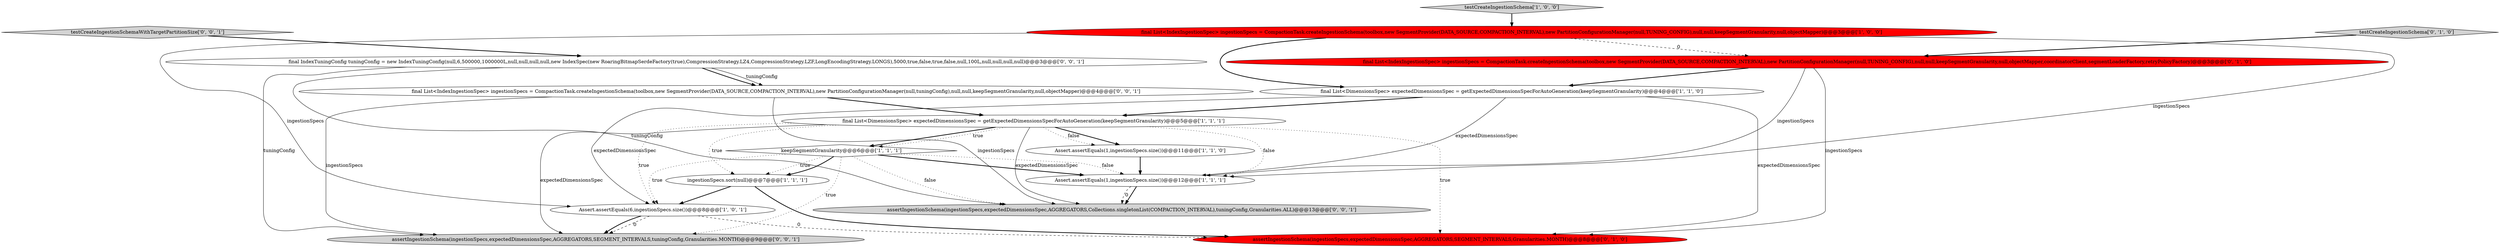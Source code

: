 digraph {
3 [style = filled, label = "Assert.assertEquals(1,ingestionSpecs.size())@@@12@@@['1', '1', '1']", fillcolor = white, shape = ellipse image = "AAA0AAABBB1BBB"];
1 [style = filled, label = "ingestionSpecs.sort(null)@@@7@@@['1', '1', '1']", fillcolor = white, shape = ellipse image = "AAA0AAABBB1BBB"];
10 [style = filled, label = "assertIngestionSchema(ingestionSpecs,expectedDimensionsSpec,AGGREGATORS,SEGMENT_INTERVALS,Granularities.MONTH)@@@8@@@['0', '1', '0']", fillcolor = red, shape = ellipse image = "AAA1AAABBB2BBB"];
13 [style = filled, label = "assertIngestionSchema(ingestionSpecs,expectedDimensionsSpec,AGGREGATORS,SEGMENT_INTERVALS,tuningConfig,Granularities.MONTH)@@@9@@@['0', '0', '1']", fillcolor = lightgray, shape = ellipse image = "AAA0AAABBB3BBB"];
14 [style = filled, label = "assertIngestionSchema(ingestionSpecs,expectedDimensionsSpec,AGGREGATORS,Collections.singletonList(COMPACTION_INTERVAL),tuningConfig,Granularities.ALL)@@@13@@@['0', '0', '1']", fillcolor = lightgray, shape = ellipse image = "AAA0AAABBB3BBB"];
8 [style = filled, label = "testCreateIngestionSchema['1', '0', '0']", fillcolor = lightgray, shape = diamond image = "AAA0AAABBB1BBB"];
11 [style = filled, label = "testCreateIngestionSchema['0', '1', '0']", fillcolor = lightgray, shape = diamond image = "AAA0AAABBB2BBB"];
0 [style = filled, label = "final List<DimensionsSpec> expectedDimensionsSpec = getExpectedDimensionsSpecForAutoGeneration(keepSegmentGranularity)@@@4@@@['1', '1', '0']", fillcolor = white, shape = ellipse image = "AAA0AAABBB1BBB"];
9 [style = filled, label = "final List<IndexIngestionSpec> ingestionSpecs = CompactionTask.createIngestionSchema(toolbox,new SegmentProvider(DATA_SOURCE,COMPACTION_INTERVAL),new PartitionConfigurationManager(null,TUNING_CONFIG),null,null,keepSegmentGranularity,null,objectMapper,coordinatorClient,segmentLoaderFactory,retryPolicyFactory)@@@3@@@['0', '1', '0']", fillcolor = red, shape = ellipse image = "AAA1AAABBB2BBB"];
2 [style = filled, label = "Assert.assertEquals(1,ingestionSpecs.size())@@@11@@@['1', '1', '0']", fillcolor = white, shape = ellipse image = "AAA0AAABBB1BBB"];
5 [style = filled, label = "Assert.assertEquals(6,ingestionSpecs.size())@@@8@@@['1', '0', '1']", fillcolor = white, shape = ellipse image = "AAA0AAABBB1BBB"];
6 [style = filled, label = "final List<IndexIngestionSpec> ingestionSpecs = CompactionTask.createIngestionSchema(toolbox,new SegmentProvider(DATA_SOURCE,COMPACTION_INTERVAL),new PartitionConfigurationManager(null,TUNING_CONFIG),null,null,keepSegmentGranularity,null,objectMapper)@@@3@@@['1', '0', '0']", fillcolor = red, shape = ellipse image = "AAA1AAABBB1BBB"];
7 [style = filled, label = "final List<DimensionsSpec> expectedDimensionsSpec = getExpectedDimensionsSpecForAutoGeneration(keepSegmentGranularity)@@@5@@@['1', '1', '1']", fillcolor = white, shape = ellipse image = "AAA0AAABBB1BBB"];
15 [style = filled, label = "final List<IndexIngestionSpec> ingestionSpecs = CompactionTask.createIngestionSchema(toolbox,new SegmentProvider(DATA_SOURCE,COMPACTION_INTERVAL),new PartitionConfigurationManager(null,tuningConfig),null,null,keepSegmentGranularity,null,objectMapper)@@@4@@@['0', '0', '1']", fillcolor = white, shape = ellipse image = "AAA0AAABBB3BBB"];
16 [style = filled, label = "testCreateIngestionSchemaWithTargetPartitionSize['0', '0', '1']", fillcolor = lightgray, shape = diamond image = "AAA0AAABBB3BBB"];
12 [style = filled, label = "final IndexTuningConfig tuningConfig = new IndexTuningConfig(null,6,500000,1000000L,null,null,null,null,new IndexSpec(new RoaringBitmapSerdeFactory(true),CompressionStrategy.LZ4,CompressionStrategy.LZF,LongEncodingStrategy.LONGS),5000,true,false,true,false,null,100L,null,null,null,null)@@@3@@@['0', '0', '1']", fillcolor = white, shape = ellipse image = "AAA0AAABBB3BBB"];
4 [style = filled, label = "keepSegmentGranularity@@@6@@@['1', '1', '1']", fillcolor = white, shape = diamond image = "AAA0AAABBB1BBB"];
1->5 [style = bold, label=""];
5->13 [style = dashed, label="0"];
0->3 [style = solid, label="expectedDimensionsSpec"];
4->5 [style = dotted, label="true"];
4->3 [style = bold, label=""];
12->13 [style = solid, label="tuningConfig"];
12->14 [style = solid, label="tuningConfig"];
7->10 [style = dotted, label="true"];
4->14 [style = dotted, label="false"];
9->0 [style = bold, label=""];
15->7 [style = bold, label=""];
0->10 [style = solid, label="expectedDimensionsSpec"];
6->5 [style = solid, label="ingestionSpecs"];
15->13 [style = solid, label="ingestionSpecs"];
4->1 [style = dotted, label="true"];
7->3 [style = dotted, label="false"];
9->10 [style = solid, label="ingestionSpecs"];
2->3 [style = bold, label=""];
3->14 [style = bold, label=""];
6->9 [style = dashed, label="0"];
12->15 [style = bold, label=""];
4->3 [style = dotted, label="false"];
8->6 [style = bold, label=""];
6->0 [style = bold, label=""];
7->4 [style = bold, label=""];
11->9 [style = bold, label=""];
7->13 [style = solid, label="expectedDimensionsSpec"];
0->7 [style = bold, label=""];
7->5 [style = dotted, label="true"];
6->3 [style = solid, label="ingestionSpecs"];
4->13 [style = dotted, label="true"];
9->3 [style = solid, label="ingestionSpecs"];
15->14 [style = solid, label="ingestionSpecs"];
5->10 [style = dashed, label="0"];
7->2 [style = bold, label=""];
7->14 [style = solid, label="expectedDimensionsSpec"];
5->13 [style = bold, label=""];
7->4 [style = dotted, label="true"];
12->15 [style = solid, label="tuningConfig"];
7->2 [style = dotted, label="false"];
4->1 [style = bold, label=""];
3->14 [style = dashed, label="0"];
7->1 [style = dotted, label="true"];
1->10 [style = bold, label=""];
0->5 [style = solid, label="expectedDimensionsSpec"];
16->12 [style = bold, label=""];
}
